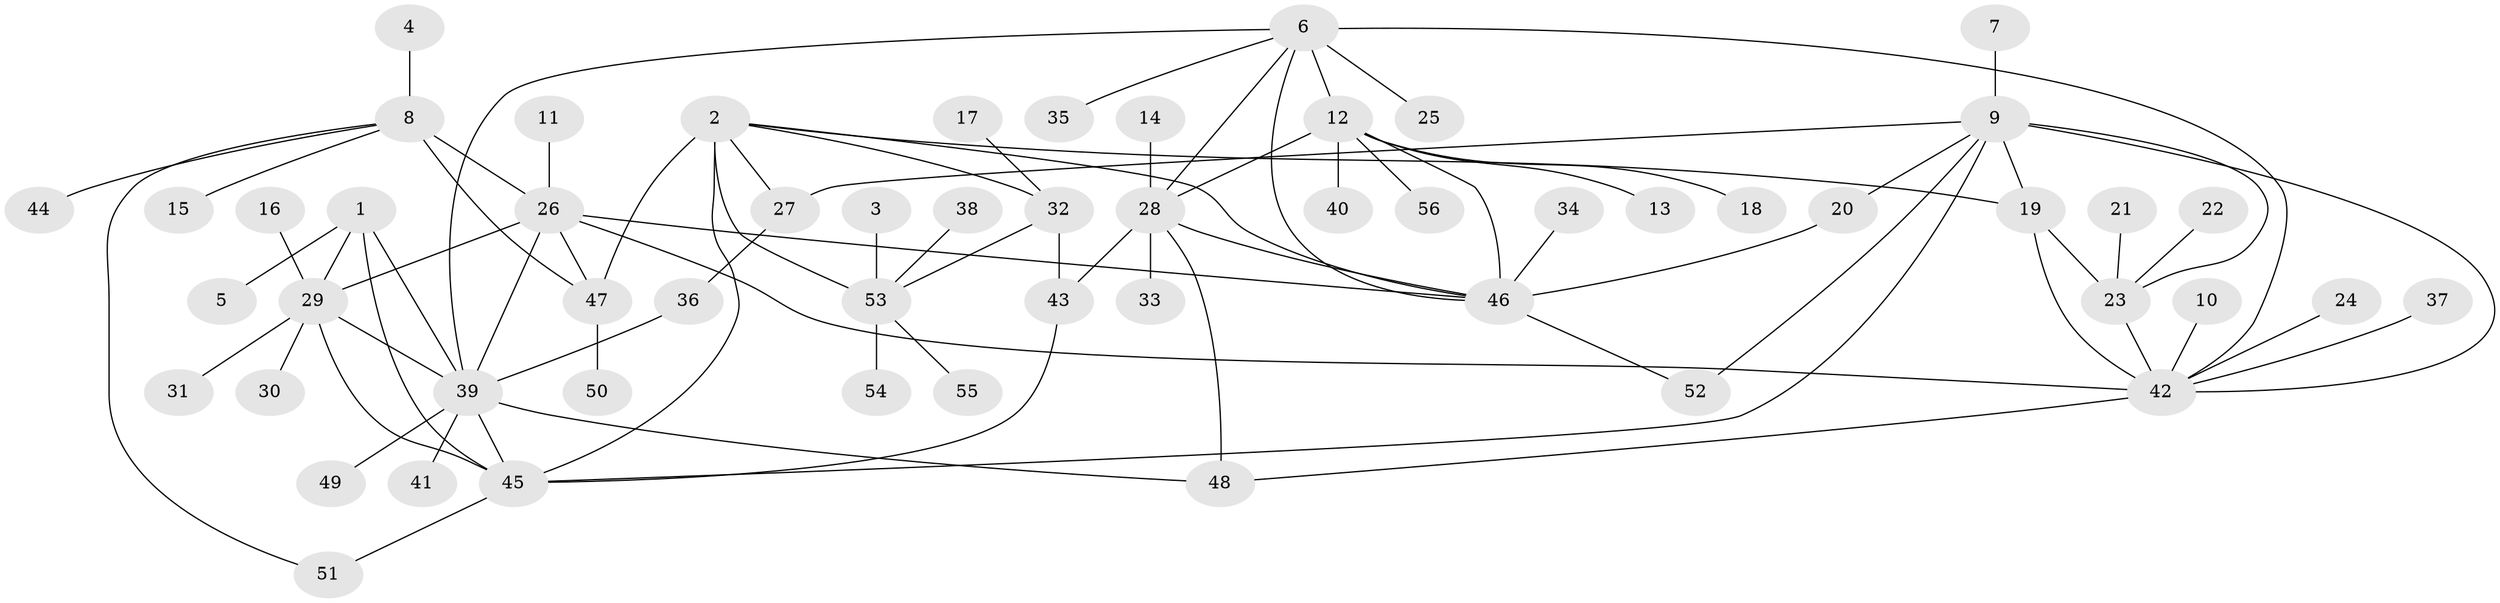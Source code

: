 // original degree distribution, {10: 0.02702702702702703, 12: 0.018018018018018018, 4: 0.018018018018018018, 9: 0.009009009009009009, 5: 0.036036036036036036, 11: 0.018018018018018018, 7: 0.018018018018018018, 6: 0.036036036036036036, 8: 0.05405405405405406, 1: 0.5495495495495496, 2: 0.18018018018018017, 3: 0.036036036036036036}
// Generated by graph-tools (version 1.1) at 2025/02/03/09/25 03:02:49]
// undirected, 56 vertices, 82 edges
graph export_dot {
graph [start="1"]
  node [color=gray90,style=filled];
  1;
  2;
  3;
  4;
  5;
  6;
  7;
  8;
  9;
  10;
  11;
  12;
  13;
  14;
  15;
  16;
  17;
  18;
  19;
  20;
  21;
  22;
  23;
  24;
  25;
  26;
  27;
  28;
  29;
  30;
  31;
  32;
  33;
  34;
  35;
  36;
  37;
  38;
  39;
  40;
  41;
  42;
  43;
  44;
  45;
  46;
  47;
  48;
  49;
  50;
  51;
  52;
  53;
  54;
  55;
  56;
  1 -- 5 [weight=1.0];
  1 -- 29 [weight=2.0];
  1 -- 39 [weight=1.0];
  1 -- 45 [weight=1.0];
  2 -- 19 [weight=1.0];
  2 -- 27 [weight=1.0];
  2 -- 32 [weight=2.0];
  2 -- 45 [weight=1.0];
  2 -- 46 [weight=1.0];
  2 -- 47 [weight=1.0];
  2 -- 53 [weight=4.0];
  3 -- 53 [weight=1.0];
  4 -- 8 [weight=1.0];
  6 -- 12 [weight=2.0];
  6 -- 25 [weight=1.0];
  6 -- 28 [weight=1.0];
  6 -- 35 [weight=1.0];
  6 -- 39 [weight=1.0];
  6 -- 42 [weight=1.0];
  6 -- 46 [weight=1.0];
  7 -- 9 [weight=1.0];
  8 -- 15 [weight=1.0];
  8 -- 26 [weight=4.0];
  8 -- 44 [weight=1.0];
  8 -- 47 [weight=2.0];
  8 -- 51 [weight=1.0];
  9 -- 19 [weight=2.0];
  9 -- 20 [weight=1.0];
  9 -- 23 [weight=1.0];
  9 -- 27 [weight=1.0];
  9 -- 42 [weight=1.0];
  9 -- 45 [weight=1.0];
  9 -- 52 [weight=1.0];
  10 -- 42 [weight=1.0];
  11 -- 26 [weight=1.0];
  12 -- 13 [weight=1.0];
  12 -- 18 [weight=1.0];
  12 -- 28 [weight=2.0];
  12 -- 40 [weight=1.0];
  12 -- 46 [weight=2.0];
  12 -- 56 [weight=1.0];
  14 -- 28 [weight=1.0];
  16 -- 29 [weight=1.0];
  17 -- 32 [weight=1.0];
  19 -- 23 [weight=2.0];
  19 -- 42 [weight=2.0];
  20 -- 46 [weight=1.0];
  21 -- 23 [weight=1.0];
  22 -- 23 [weight=1.0];
  23 -- 42 [weight=1.0];
  24 -- 42 [weight=1.0];
  26 -- 29 [weight=1.0];
  26 -- 39 [weight=1.0];
  26 -- 42 [weight=1.0];
  26 -- 46 [weight=1.0];
  26 -- 47 [weight=2.0];
  27 -- 36 [weight=1.0];
  28 -- 33 [weight=1.0];
  28 -- 43 [weight=1.0];
  28 -- 46 [weight=1.0];
  28 -- 48 [weight=1.0];
  29 -- 30 [weight=1.0];
  29 -- 31 [weight=1.0];
  29 -- 39 [weight=2.0];
  29 -- 45 [weight=2.0];
  32 -- 43 [weight=1.0];
  32 -- 53 [weight=2.0];
  34 -- 46 [weight=1.0];
  36 -- 39 [weight=1.0];
  37 -- 42 [weight=1.0];
  38 -- 53 [weight=1.0];
  39 -- 41 [weight=1.0];
  39 -- 45 [weight=1.0];
  39 -- 48 [weight=1.0];
  39 -- 49 [weight=1.0];
  42 -- 48 [weight=1.0];
  43 -- 45 [weight=1.0];
  45 -- 51 [weight=1.0];
  46 -- 52 [weight=1.0];
  47 -- 50 [weight=1.0];
  53 -- 54 [weight=1.0];
  53 -- 55 [weight=1.0];
}
